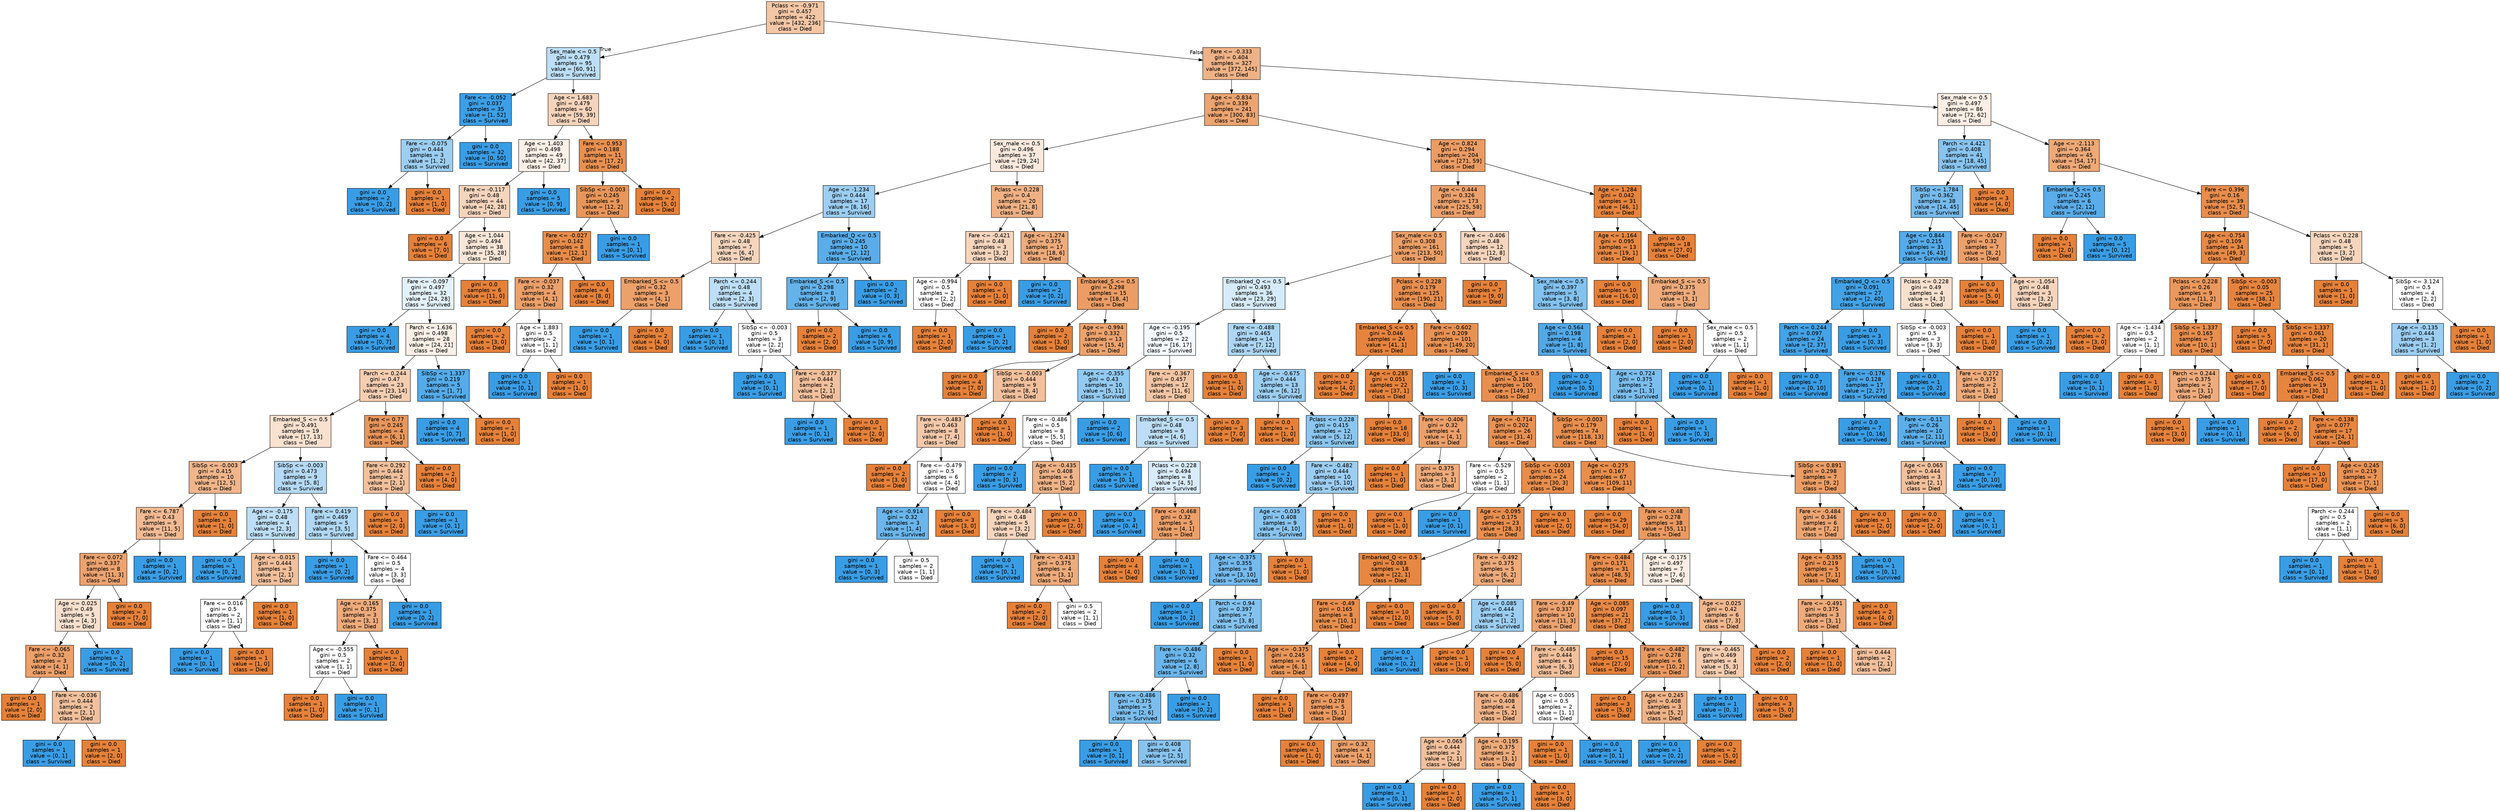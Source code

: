 digraph Tree {
node [shape=box, style="filled", color="black", fontname="helvetica"] ;
edge [fontname="helvetica"] ;
0 [label="Pclass <= -0.971\ngini = 0.457\nsamples = 422\nvalue = [432, 236]\nclass = Died", fillcolor="#f3c6a5"] ;
1 [label="Sex_male <= 0.5\ngini = 0.479\nsamples = 95\nvalue = [60, 91]\nclass = Survived", fillcolor="#bcdef6"] ;
0 -> 1 [labeldistance=2.5, labelangle=45, headlabel="True"] ;
2 [label="Fare <= -0.052\ngini = 0.037\nsamples = 35\nvalue = [1, 52]\nclass = Survived", fillcolor="#3d9fe6"] ;
1 -> 2 ;
3 [label="Fare <= -0.075\ngini = 0.444\nsamples = 3\nvalue = [1, 2]\nclass = Survived", fillcolor="#9ccef2"] ;
2 -> 3 ;
4 [label="gini = 0.0\nsamples = 2\nvalue = [0, 2]\nclass = Survived", fillcolor="#399de5"] ;
3 -> 4 ;
5 [label="gini = 0.0\nsamples = 1\nvalue = [1, 0]\nclass = Died", fillcolor="#e58139"] ;
3 -> 5 ;
6 [label="gini = 0.0\nsamples = 32\nvalue = [0, 50]\nclass = Survived", fillcolor="#399de5"] ;
2 -> 6 ;
7 [label="Age <= 1.683\ngini = 0.479\nsamples = 60\nvalue = [59, 39]\nclass = Died", fillcolor="#f6d4bc"] ;
1 -> 7 ;
8 [label="Age <= 1.403\ngini = 0.498\nsamples = 49\nvalue = [42, 37]\nclass = Died", fillcolor="#fcf0e7"] ;
7 -> 8 ;
9 [label="Fare <= -0.117\ngini = 0.48\nsamples = 44\nvalue = [42, 28]\nclass = Died", fillcolor="#f6d5bd"] ;
8 -> 9 ;
10 [label="gini = 0.0\nsamples = 6\nvalue = [7, 0]\nclass = Died", fillcolor="#e58139"] ;
9 -> 10 ;
11 [label="Age <= 1.044\ngini = 0.494\nsamples = 38\nvalue = [35, 28]\nclass = Died", fillcolor="#fae6d7"] ;
9 -> 11 ;
12 [label="Fare <= -0.097\ngini = 0.497\nsamples = 32\nvalue = [24, 28]\nclass = Survived", fillcolor="#e3f1fb"] ;
11 -> 12 ;
13 [label="gini = 0.0\nsamples = 4\nvalue = [0, 7]\nclass = Survived", fillcolor="#399de5"] ;
12 -> 13 ;
14 [label="Parch <= 1.636\ngini = 0.498\nsamples = 28\nvalue = [24, 21]\nclass = Died", fillcolor="#fcefe6"] ;
12 -> 14 ;
15 [label="Parch <= 0.244\ngini = 0.47\nsamples = 23\nvalue = [23, 14]\nclass = Died", fillcolor="#f5ceb2"] ;
14 -> 15 ;
16 [label="Embarked_S <= 0.5\ngini = 0.491\nsamples = 19\nvalue = [17, 13]\nclass = Died", fillcolor="#f9e1d0"] ;
15 -> 16 ;
17 [label="SibSp <= -0.003\ngini = 0.415\nsamples = 10\nvalue = [12, 5]\nclass = Died", fillcolor="#f0b58b"] ;
16 -> 17 ;
18 [label="Fare <= 6.787\ngini = 0.43\nsamples = 9\nvalue = [11, 5]\nclass = Died", fillcolor="#f1ba93"] ;
17 -> 18 ;
19 [label="Fare <= 0.072\ngini = 0.337\nsamples = 8\nvalue = [11, 3]\nclass = Died", fillcolor="#eca36f"] ;
18 -> 19 ;
20 [label="Age <= 0.025\ngini = 0.49\nsamples = 5\nvalue = [4, 3]\nclass = Died", fillcolor="#f8e0ce"] ;
19 -> 20 ;
21 [label="Fare <= -0.065\ngini = 0.32\nsamples = 3\nvalue = [4, 1]\nclass = Died", fillcolor="#eca06a"] ;
20 -> 21 ;
22 [label="gini = 0.0\nsamples = 1\nvalue = [2, 0]\nclass = Died", fillcolor="#e58139"] ;
21 -> 22 ;
23 [label="Fare <= -0.036\ngini = 0.444\nsamples = 2\nvalue = [2, 1]\nclass = Died", fillcolor="#f2c09c"] ;
21 -> 23 ;
24 [label="gini = 0.0\nsamples = 1\nvalue = [0, 1]\nclass = Survived", fillcolor="#399de5"] ;
23 -> 24 ;
25 [label="gini = 0.0\nsamples = 1\nvalue = [2, 0]\nclass = Died", fillcolor="#e58139"] ;
23 -> 25 ;
26 [label="gini = 0.0\nsamples = 2\nvalue = [0, 2]\nclass = Survived", fillcolor="#399de5"] ;
20 -> 26 ;
27 [label="gini = 0.0\nsamples = 3\nvalue = [7, 0]\nclass = Died", fillcolor="#e58139"] ;
19 -> 27 ;
28 [label="gini = 0.0\nsamples = 1\nvalue = [0, 2]\nclass = Survived", fillcolor="#399de5"] ;
18 -> 28 ;
29 [label="gini = 0.0\nsamples = 1\nvalue = [1, 0]\nclass = Died", fillcolor="#e58139"] ;
17 -> 29 ;
30 [label="SibSp <= -0.003\ngini = 0.473\nsamples = 9\nvalue = [5, 8]\nclass = Survived", fillcolor="#b5daf5"] ;
16 -> 30 ;
31 [label="Age <= -0.175\ngini = 0.48\nsamples = 4\nvalue = [2, 3]\nclass = Survived", fillcolor="#bddef6"] ;
30 -> 31 ;
32 [label="gini = 0.0\nsamples = 1\nvalue = [0, 2]\nclass = Survived", fillcolor="#399de5"] ;
31 -> 32 ;
33 [label="Age <= -0.015\ngini = 0.444\nsamples = 3\nvalue = [2, 1]\nclass = Died", fillcolor="#f2c09c"] ;
31 -> 33 ;
34 [label="Fare <= 0.016\ngini = 0.5\nsamples = 2\nvalue = [1, 1]\nclass = Died", fillcolor="#ffffff"] ;
33 -> 34 ;
35 [label="gini = 0.0\nsamples = 1\nvalue = [0, 1]\nclass = Survived", fillcolor="#399de5"] ;
34 -> 35 ;
36 [label="gini = 0.0\nsamples = 1\nvalue = [1, 0]\nclass = Died", fillcolor="#e58139"] ;
34 -> 36 ;
37 [label="gini = 0.0\nsamples = 1\nvalue = [1, 0]\nclass = Died", fillcolor="#e58139"] ;
33 -> 37 ;
38 [label="Fare <= 0.419\ngini = 0.469\nsamples = 5\nvalue = [3, 5]\nclass = Survived", fillcolor="#b0d8f5"] ;
30 -> 38 ;
39 [label="gini = 0.0\nsamples = 1\nvalue = [0, 2]\nclass = Survived", fillcolor="#399de5"] ;
38 -> 39 ;
40 [label="Fare <= 0.464\ngini = 0.5\nsamples = 4\nvalue = [3, 3]\nclass = Died", fillcolor="#ffffff"] ;
38 -> 40 ;
41 [label="Age <= 0.165\ngini = 0.375\nsamples = 3\nvalue = [3, 1]\nclass = Died", fillcolor="#eeab7b"] ;
40 -> 41 ;
42 [label="Age <= -0.555\ngini = 0.5\nsamples = 2\nvalue = [1, 1]\nclass = Died", fillcolor="#ffffff"] ;
41 -> 42 ;
43 [label="gini = 0.0\nsamples = 1\nvalue = [1, 0]\nclass = Died", fillcolor="#e58139"] ;
42 -> 43 ;
44 [label="gini = 0.0\nsamples = 1\nvalue = [0, 1]\nclass = Survived", fillcolor="#399de5"] ;
42 -> 44 ;
45 [label="gini = 0.0\nsamples = 1\nvalue = [2, 0]\nclass = Died", fillcolor="#e58139"] ;
41 -> 45 ;
46 [label="gini = 0.0\nsamples = 1\nvalue = [0, 2]\nclass = Survived", fillcolor="#399de5"] ;
40 -> 46 ;
47 [label="Fare <= 0.77\ngini = 0.245\nsamples = 4\nvalue = [6, 1]\nclass = Died", fillcolor="#e9965a"] ;
15 -> 47 ;
48 [label="Fare <= 0.292\ngini = 0.444\nsamples = 2\nvalue = [2, 1]\nclass = Died", fillcolor="#f2c09c"] ;
47 -> 48 ;
49 [label="gini = 0.0\nsamples = 1\nvalue = [2, 0]\nclass = Died", fillcolor="#e58139"] ;
48 -> 49 ;
50 [label="gini = 0.0\nsamples = 1\nvalue = [0, 1]\nclass = Survived", fillcolor="#399de5"] ;
48 -> 50 ;
51 [label="gini = 0.0\nsamples = 2\nvalue = [4, 0]\nclass = Died", fillcolor="#e58139"] ;
47 -> 51 ;
52 [label="SibSp <= 1.337\ngini = 0.219\nsamples = 5\nvalue = [1, 7]\nclass = Survived", fillcolor="#55abe9"] ;
14 -> 52 ;
53 [label="gini = 0.0\nsamples = 4\nvalue = [0, 7]\nclass = Survived", fillcolor="#399de5"] ;
52 -> 53 ;
54 [label="gini = 0.0\nsamples = 1\nvalue = [1, 0]\nclass = Died", fillcolor="#e58139"] ;
52 -> 54 ;
55 [label="gini = 0.0\nsamples = 6\nvalue = [11, 0]\nclass = Died", fillcolor="#e58139"] ;
11 -> 55 ;
56 [label="gini = 0.0\nsamples = 5\nvalue = [0, 9]\nclass = Survived", fillcolor="#399de5"] ;
8 -> 56 ;
57 [label="Fare <= 0.953\ngini = 0.188\nsamples = 11\nvalue = [17, 2]\nclass = Died", fillcolor="#e89050"] ;
7 -> 57 ;
58 [label="SibSp <= -0.003\ngini = 0.245\nsamples = 9\nvalue = [12, 2]\nclass = Died", fillcolor="#e9965a"] ;
57 -> 58 ;
59 [label="Fare <= -0.027\ngini = 0.142\nsamples = 8\nvalue = [12, 1]\nclass = Died", fillcolor="#e78c49"] ;
58 -> 59 ;
60 [label="Fare <= -0.037\ngini = 0.32\nsamples = 4\nvalue = [4, 1]\nclass = Died", fillcolor="#eca06a"] ;
59 -> 60 ;
61 [label="gini = 0.0\nsamples = 2\nvalue = [3, 0]\nclass = Died", fillcolor="#e58139"] ;
60 -> 61 ;
62 [label="Age <= 1.883\ngini = 0.5\nsamples = 2\nvalue = [1, 1]\nclass = Died", fillcolor="#ffffff"] ;
60 -> 62 ;
63 [label="gini = 0.0\nsamples = 1\nvalue = [0, 1]\nclass = Survived", fillcolor="#399de5"] ;
62 -> 63 ;
64 [label="gini = 0.0\nsamples = 1\nvalue = [1, 0]\nclass = Died", fillcolor="#e58139"] ;
62 -> 64 ;
65 [label="gini = 0.0\nsamples = 4\nvalue = [8, 0]\nclass = Died", fillcolor="#e58139"] ;
59 -> 65 ;
66 [label="gini = 0.0\nsamples = 1\nvalue = [0, 1]\nclass = Survived", fillcolor="#399de5"] ;
58 -> 66 ;
67 [label="gini = 0.0\nsamples = 2\nvalue = [5, 0]\nclass = Died", fillcolor="#e58139"] ;
57 -> 67 ;
68 [label="Fare <= -0.333\ngini = 0.404\nsamples = 327\nvalue = [372, 145]\nclass = Died", fillcolor="#efb286"] ;
0 -> 68 [labeldistance=2.5, labelangle=-45, headlabel="False"] ;
69 [label="Age <= -0.834\ngini = 0.339\nsamples = 241\nvalue = [300, 83]\nclass = Died", fillcolor="#eca470"] ;
68 -> 69 ;
70 [label="Sex_male <= 0.5\ngini = 0.496\nsamples = 37\nvalue = [29, 24]\nclass = Died", fillcolor="#fbe9dd"] ;
69 -> 70 ;
71 [label="Age <= -1.234\ngini = 0.444\nsamples = 17\nvalue = [8, 16]\nclass = Survived", fillcolor="#9ccef2"] ;
70 -> 71 ;
72 [label="Fare <= -0.425\ngini = 0.48\nsamples = 7\nvalue = [6, 4]\nclass = Died", fillcolor="#f6d5bd"] ;
71 -> 72 ;
73 [label="Embarked_S <= 0.5\ngini = 0.32\nsamples = 3\nvalue = [4, 1]\nclass = Died", fillcolor="#eca06a"] ;
72 -> 73 ;
74 [label="gini = 0.0\nsamples = 1\nvalue = [0, 1]\nclass = Survived", fillcolor="#399de5"] ;
73 -> 74 ;
75 [label="gini = 0.0\nsamples = 2\nvalue = [4, 0]\nclass = Died", fillcolor="#e58139"] ;
73 -> 75 ;
76 [label="Parch <= 0.244\ngini = 0.48\nsamples = 4\nvalue = [2, 3]\nclass = Survived", fillcolor="#bddef6"] ;
72 -> 76 ;
77 [label="gini = 0.0\nsamples = 1\nvalue = [0, 1]\nclass = Survived", fillcolor="#399de5"] ;
76 -> 77 ;
78 [label="SibSp <= -0.003\ngini = 0.5\nsamples = 3\nvalue = [2, 2]\nclass = Died", fillcolor="#ffffff"] ;
76 -> 78 ;
79 [label="gini = 0.0\nsamples = 1\nvalue = [0, 1]\nclass = Survived", fillcolor="#399de5"] ;
78 -> 79 ;
80 [label="Fare <= -0.377\ngini = 0.444\nsamples = 2\nvalue = [2, 1]\nclass = Died", fillcolor="#f2c09c"] ;
78 -> 80 ;
81 [label="gini = 0.0\nsamples = 1\nvalue = [0, 1]\nclass = Survived", fillcolor="#399de5"] ;
80 -> 81 ;
82 [label="gini = 0.0\nsamples = 1\nvalue = [2, 0]\nclass = Died", fillcolor="#e58139"] ;
80 -> 82 ;
83 [label="Embarked_Q <= 0.5\ngini = 0.245\nsamples = 10\nvalue = [2, 12]\nclass = Survived", fillcolor="#5aade9"] ;
71 -> 83 ;
84 [label="Embarked_S <= 0.5\ngini = 0.298\nsamples = 8\nvalue = [2, 9]\nclass = Survived", fillcolor="#65b3eb"] ;
83 -> 84 ;
85 [label="gini = 0.0\nsamples = 2\nvalue = [2, 0]\nclass = Died", fillcolor="#e58139"] ;
84 -> 85 ;
86 [label="gini = 0.0\nsamples = 6\nvalue = [0, 9]\nclass = Survived", fillcolor="#399de5"] ;
84 -> 86 ;
87 [label="gini = 0.0\nsamples = 2\nvalue = [0, 3]\nclass = Survived", fillcolor="#399de5"] ;
83 -> 87 ;
88 [label="Pclass <= 0.228\ngini = 0.4\nsamples = 20\nvalue = [21, 8]\nclass = Died", fillcolor="#efb184"] ;
70 -> 88 ;
89 [label="Fare <= -0.421\ngini = 0.48\nsamples = 3\nvalue = [3, 2]\nclass = Died", fillcolor="#f6d5bd"] ;
88 -> 89 ;
90 [label="Age <= -0.994\ngini = 0.5\nsamples = 2\nvalue = [2, 2]\nclass = Died", fillcolor="#ffffff"] ;
89 -> 90 ;
91 [label="gini = 0.0\nsamples = 1\nvalue = [2, 0]\nclass = Died", fillcolor="#e58139"] ;
90 -> 91 ;
92 [label="gini = 0.0\nsamples = 1\nvalue = [0, 2]\nclass = Survived", fillcolor="#399de5"] ;
90 -> 92 ;
93 [label="gini = 0.0\nsamples = 1\nvalue = [1, 0]\nclass = Died", fillcolor="#e58139"] ;
89 -> 93 ;
94 [label="Age <= -1.274\ngini = 0.375\nsamples = 17\nvalue = [18, 6]\nclass = Died", fillcolor="#eeab7b"] ;
88 -> 94 ;
95 [label="gini = 0.0\nsamples = 2\nvalue = [0, 2]\nclass = Survived", fillcolor="#399de5"] ;
94 -> 95 ;
96 [label="Embarked_S <= 0.5\ngini = 0.298\nsamples = 15\nvalue = [18, 4]\nclass = Died", fillcolor="#eb9d65"] ;
94 -> 96 ;
97 [label="gini = 0.0\nsamples = 2\nvalue = [3, 0]\nclass = Died", fillcolor="#e58139"] ;
96 -> 97 ;
98 [label="Age <= -0.994\ngini = 0.332\nsamples = 13\nvalue = [15, 4]\nclass = Died", fillcolor="#eca36e"] ;
96 -> 98 ;
99 [label="gini = 0.0\nsamples = 4\nvalue = [7, 0]\nclass = Died", fillcolor="#e58139"] ;
98 -> 99 ;
100 [label="SibSp <= -0.003\ngini = 0.444\nsamples = 9\nvalue = [8, 4]\nclass = Died", fillcolor="#f2c09c"] ;
98 -> 100 ;
101 [label="Fare <= -0.483\ngini = 0.463\nsamples = 8\nvalue = [7, 4]\nclass = Died", fillcolor="#f4c9aa"] ;
100 -> 101 ;
102 [label="gini = 0.0\nsamples = 2\nvalue = [3, 0]\nclass = Died", fillcolor="#e58139"] ;
101 -> 102 ;
103 [label="Fare <= -0.479\ngini = 0.5\nsamples = 6\nvalue = [4, 4]\nclass = Died", fillcolor="#ffffff"] ;
101 -> 103 ;
104 [label="Age <= -0.914\ngini = 0.32\nsamples = 3\nvalue = [1, 4]\nclass = Survived", fillcolor="#6ab6ec"] ;
103 -> 104 ;
105 [label="gini = 0.0\nsamples = 1\nvalue = [0, 3]\nclass = Survived", fillcolor="#399de5"] ;
104 -> 105 ;
106 [label="gini = 0.5\nsamples = 2\nvalue = [1, 1]\nclass = Died", fillcolor="#ffffff"] ;
104 -> 106 ;
107 [label="gini = 0.0\nsamples = 3\nvalue = [3, 0]\nclass = Died", fillcolor="#e58139"] ;
103 -> 107 ;
108 [label="gini = 0.0\nsamples = 1\nvalue = [1, 0]\nclass = Died", fillcolor="#e58139"] ;
100 -> 108 ;
109 [label="Age <= 0.824\ngini = 0.294\nsamples = 204\nvalue = [271, 59]\nclass = Died", fillcolor="#eb9c64"] ;
69 -> 109 ;
110 [label="Age <= 0.444\ngini = 0.326\nsamples = 173\nvalue = [225, 58]\nclass = Died", fillcolor="#eca16c"] ;
109 -> 110 ;
111 [label="Sex_male <= 0.5\ngini = 0.308\nsamples = 161\nvalue = [213, 50]\nclass = Died", fillcolor="#eb9f67"] ;
110 -> 111 ;
112 [label="Embarked_Q <= 0.5\ngini = 0.493\nsamples = 36\nvalue = [23, 29]\nclass = Survived", fillcolor="#d6ebfa"] ;
111 -> 112 ;
113 [label="Age <= -0.195\ngini = 0.5\nsamples = 22\nvalue = [16, 17]\nclass = Survived", fillcolor="#f3f9fd"] ;
112 -> 113 ;
114 [label="Age <= -0.355\ngini = 0.43\nsamples = 10\nvalue = [5, 11]\nclass = Survived", fillcolor="#93caf1"] ;
113 -> 114 ;
115 [label="Fare <= -0.486\ngini = 0.5\nsamples = 8\nvalue = [5, 5]\nclass = Died", fillcolor="#ffffff"] ;
114 -> 115 ;
116 [label="gini = 0.0\nsamples = 2\nvalue = [0, 3]\nclass = Survived", fillcolor="#399de5"] ;
115 -> 116 ;
117 [label="Age <= -0.435\ngini = 0.408\nsamples = 6\nvalue = [5, 2]\nclass = Died", fillcolor="#efb388"] ;
115 -> 117 ;
118 [label="Fare <= -0.484\ngini = 0.48\nsamples = 5\nvalue = [3, 2]\nclass = Died", fillcolor="#f6d5bd"] ;
117 -> 118 ;
119 [label="gini = 0.0\nsamples = 1\nvalue = [0, 1]\nclass = Survived", fillcolor="#399de5"] ;
118 -> 119 ;
120 [label="Fare <= -0.413\ngini = 0.375\nsamples = 4\nvalue = [3, 1]\nclass = Died", fillcolor="#eeab7b"] ;
118 -> 120 ;
121 [label="gini = 0.0\nsamples = 2\nvalue = [2, 0]\nclass = Died", fillcolor="#e58139"] ;
120 -> 121 ;
122 [label="gini = 0.5\nsamples = 2\nvalue = [1, 1]\nclass = Died", fillcolor="#ffffff"] ;
120 -> 122 ;
123 [label="gini = 0.0\nsamples = 1\nvalue = [2, 0]\nclass = Died", fillcolor="#e58139"] ;
117 -> 123 ;
124 [label="gini = 0.0\nsamples = 2\nvalue = [0, 6]\nclass = Survived", fillcolor="#399de5"] ;
114 -> 124 ;
125 [label="Fare <= -0.367\ngini = 0.457\nsamples = 12\nvalue = [11, 6]\nclass = Died", fillcolor="#f3c6a5"] ;
113 -> 125 ;
126 [label="Embarked_S <= 0.5\ngini = 0.48\nsamples = 9\nvalue = [4, 6]\nclass = Survived", fillcolor="#bddef6"] ;
125 -> 126 ;
127 [label="gini = 0.0\nsamples = 1\nvalue = [0, 1]\nclass = Survived", fillcolor="#399de5"] ;
126 -> 127 ;
128 [label="Pclass <= 0.228\ngini = 0.494\nsamples = 8\nvalue = [4, 5]\nclass = Survived", fillcolor="#d7ebfa"] ;
126 -> 128 ;
129 [label="gini = 0.0\nsamples = 3\nvalue = [0, 4]\nclass = Survived", fillcolor="#399de5"] ;
128 -> 129 ;
130 [label="Fare <= -0.468\ngini = 0.32\nsamples = 5\nvalue = [4, 1]\nclass = Died", fillcolor="#eca06a"] ;
128 -> 130 ;
131 [label="gini = 0.0\nsamples = 4\nvalue = [4, 0]\nclass = Died", fillcolor="#e58139"] ;
130 -> 131 ;
132 [label="gini = 0.0\nsamples = 1\nvalue = [0, 1]\nclass = Survived", fillcolor="#399de5"] ;
130 -> 132 ;
133 [label="gini = 0.0\nsamples = 3\nvalue = [7, 0]\nclass = Died", fillcolor="#e58139"] ;
125 -> 133 ;
134 [label="Fare <= -0.488\ngini = 0.465\nsamples = 14\nvalue = [7, 12]\nclass = Survived", fillcolor="#acd6f4"] ;
112 -> 134 ;
135 [label="gini = 0.0\nsamples = 1\nvalue = [1, 0]\nclass = Died", fillcolor="#e58139"] ;
134 -> 135 ;
136 [label="Age <= -0.675\ngini = 0.444\nsamples = 13\nvalue = [6, 12]\nclass = Survived", fillcolor="#9ccef2"] ;
134 -> 136 ;
137 [label="gini = 0.0\nsamples = 1\nvalue = [1, 0]\nclass = Died", fillcolor="#e58139"] ;
136 -> 137 ;
138 [label="Pclass <= 0.228\ngini = 0.415\nsamples = 12\nvalue = [5, 12]\nclass = Survived", fillcolor="#8bc6f0"] ;
136 -> 138 ;
139 [label="gini = 0.0\nsamples = 2\nvalue = [0, 2]\nclass = Survived", fillcolor="#399de5"] ;
138 -> 139 ;
140 [label="Fare <= -0.482\ngini = 0.444\nsamples = 10\nvalue = [5, 10]\nclass = Survived", fillcolor="#9ccef2"] ;
138 -> 140 ;
141 [label="Age <= -0.035\ngini = 0.408\nsamples = 9\nvalue = [4, 10]\nclass = Survived", fillcolor="#88c4ef"] ;
140 -> 141 ;
142 [label="Age <= -0.375\ngini = 0.355\nsamples = 8\nvalue = [3, 10]\nclass = Survived", fillcolor="#74baed"] ;
141 -> 142 ;
143 [label="gini = 0.0\nsamples = 1\nvalue = [0, 2]\nclass = Survived", fillcolor="#399de5"] ;
142 -> 143 ;
144 [label="Parch <= 0.94\ngini = 0.397\nsamples = 7\nvalue = [3, 8]\nclass = Survived", fillcolor="#83c2ef"] ;
142 -> 144 ;
145 [label="Fare <= -0.486\ngini = 0.32\nsamples = 6\nvalue = [2, 8]\nclass = Survived", fillcolor="#6ab6ec"] ;
144 -> 145 ;
146 [label="Fare <= -0.486\ngini = 0.375\nsamples = 5\nvalue = [2, 6]\nclass = Survived", fillcolor="#7bbeee"] ;
145 -> 146 ;
147 [label="gini = 0.0\nsamples = 1\nvalue = [0, 1]\nclass = Survived", fillcolor="#399de5"] ;
146 -> 147 ;
148 [label="gini = 0.408\nsamples = 4\nvalue = [2, 5]\nclass = Survived", fillcolor="#88c4ef"] ;
146 -> 148 ;
149 [label="gini = 0.0\nsamples = 1\nvalue = [0, 2]\nclass = Survived", fillcolor="#399de5"] ;
145 -> 149 ;
150 [label="gini = 0.0\nsamples = 1\nvalue = [1, 0]\nclass = Died", fillcolor="#e58139"] ;
144 -> 150 ;
151 [label="gini = 0.0\nsamples = 1\nvalue = [1, 0]\nclass = Died", fillcolor="#e58139"] ;
141 -> 151 ;
152 [label="gini = 0.0\nsamples = 1\nvalue = [1, 0]\nclass = Died", fillcolor="#e58139"] ;
140 -> 152 ;
153 [label="Pclass <= 0.228\ngini = 0.179\nsamples = 125\nvalue = [190, 21]\nclass = Died", fillcolor="#e88f4f"] ;
111 -> 153 ;
154 [label="Embarked_S <= 0.5\ngini = 0.046\nsamples = 24\nvalue = [41, 1]\nclass = Died", fillcolor="#e6843e"] ;
153 -> 154 ;
155 [label="gini = 0.0\nsamples = 2\nvalue = [4, 0]\nclass = Died", fillcolor="#e58139"] ;
154 -> 155 ;
156 [label="Age <= 0.285\ngini = 0.051\nsamples = 22\nvalue = [37, 1]\nclass = Died", fillcolor="#e6843e"] ;
154 -> 156 ;
157 [label="gini = 0.0\nsamples = 18\nvalue = [33, 0]\nclass = Died", fillcolor="#e58139"] ;
156 -> 157 ;
158 [label="Fare <= -0.406\ngini = 0.32\nsamples = 4\nvalue = [4, 1]\nclass = Died", fillcolor="#eca06a"] ;
156 -> 158 ;
159 [label="gini = 0.0\nsamples = 1\nvalue = [1, 0]\nclass = Died", fillcolor="#e58139"] ;
158 -> 159 ;
160 [label="gini = 0.375\nsamples = 3\nvalue = [3, 1]\nclass = Died", fillcolor="#eeab7b"] ;
158 -> 160 ;
161 [label="Fare <= -0.602\ngini = 0.209\nsamples = 101\nvalue = [149, 20]\nclass = Died", fillcolor="#e89254"] ;
153 -> 161 ;
162 [label="gini = 0.0\nsamples = 1\nvalue = [0, 3]\nclass = Survived", fillcolor="#399de5"] ;
161 -> 162 ;
163 [label="Embarked_S <= 0.5\ngini = 0.184\nsamples = 100\nvalue = [149, 17]\nclass = Died", fillcolor="#e88f50"] ;
161 -> 163 ;
164 [label="Age <= -0.714\ngini = 0.202\nsamples = 26\nvalue = [31, 4]\nclass = Died", fillcolor="#e89153"] ;
163 -> 164 ;
165 [label="Fare <= -0.529\ngini = 0.5\nsamples = 2\nvalue = [1, 1]\nclass = Died", fillcolor="#ffffff"] ;
164 -> 165 ;
166 [label="gini = 0.0\nsamples = 1\nvalue = [1, 0]\nclass = Died", fillcolor="#e58139"] ;
165 -> 166 ;
167 [label="gini = 0.0\nsamples = 1\nvalue = [0, 1]\nclass = Survived", fillcolor="#399de5"] ;
165 -> 167 ;
168 [label="SibSp <= -0.003\ngini = 0.165\nsamples = 24\nvalue = [30, 3]\nclass = Died", fillcolor="#e88e4d"] ;
164 -> 168 ;
169 [label="Age <= -0.095\ngini = 0.175\nsamples = 23\nvalue = [28, 3]\nclass = Died", fillcolor="#e88e4e"] ;
168 -> 169 ;
170 [label="Embarked_Q <= 0.5\ngini = 0.083\nsamples = 18\nvalue = [22, 1]\nclass = Died", fillcolor="#e68742"] ;
169 -> 170 ;
171 [label="Fare <= -0.49\ngini = 0.165\nsamples = 8\nvalue = [10, 1]\nclass = Died", fillcolor="#e88e4d"] ;
170 -> 171 ;
172 [label="Age <= -0.375\ngini = 0.245\nsamples = 6\nvalue = [6, 1]\nclass = Died", fillcolor="#e9965a"] ;
171 -> 172 ;
173 [label="gini = 0.0\nsamples = 1\nvalue = [1, 0]\nclass = Died", fillcolor="#e58139"] ;
172 -> 173 ;
174 [label="Fare <= -0.497\ngini = 0.278\nsamples = 5\nvalue = [5, 1]\nclass = Died", fillcolor="#ea9a61"] ;
172 -> 174 ;
175 [label="gini = 0.0\nsamples = 1\nvalue = [1, 0]\nclass = Died", fillcolor="#e58139"] ;
174 -> 175 ;
176 [label="gini = 0.32\nsamples = 4\nvalue = [4, 1]\nclass = Died", fillcolor="#eca06a"] ;
174 -> 176 ;
177 [label="gini = 0.0\nsamples = 2\nvalue = [4, 0]\nclass = Died", fillcolor="#e58139"] ;
171 -> 177 ;
178 [label="gini = 0.0\nsamples = 10\nvalue = [12, 0]\nclass = Died", fillcolor="#e58139"] ;
170 -> 178 ;
179 [label="Fare <= -0.492\ngini = 0.375\nsamples = 5\nvalue = [6, 2]\nclass = Died", fillcolor="#eeab7b"] ;
169 -> 179 ;
180 [label="gini = 0.0\nsamples = 3\nvalue = [5, 0]\nclass = Died", fillcolor="#e58139"] ;
179 -> 180 ;
181 [label="Age <= 0.085\ngini = 0.444\nsamples = 2\nvalue = [1, 2]\nclass = Survived", fillcolor="#9ccef2"] ;
179 -> 181 ;
182 [label="gini = 0.0\nsamples = 1\nvalue = [0, 2]\nclass = Survived", fillcolor="#399de5"] ;
181 -> 182 ;
183 [label="gini = 0.0\nsamples = 1\nvalue = [1, 0]\nclass = Died", fillcolor="#e58139"] ;
181 -> 183 ;
184 [label="gini = 0.0\nsamples = 1\nvalue = [2, 0]\nclass = Died", fillcolor="#e58139"] ;
168 -> 184 ;
185 [label="SibSp <= -0.003\ngini = 0.179\nsamples = 74\nvalue = [118, 13]\nclass = Died", fillcolor="#e88f4f"] ;
163 -> 185 ;
186 [label="Age <= -0.275\ngini = 0.167\nsamples = 67\nvalue = [109, 11]\nclass = Died", fillcolor="#e88e4d"] ;
185 -> 186 ;
187 [label="gini = 0.0\nsamples = 29\nvalue = [54, 0]\nclass = Died", fillcolor="#e58139"] ;
186 -> 187 ;
188 [label="Fare <= -0.48\ngini = 0.278\nsamples = 38\nvalue = [55, 11]\nclass = Died", fillcolor="#ea9a61"] ;
186 -> 188 ;
189 [label="Fare <= -0.484\ngini = 0.171\nsamples = 31\nvalue = [48, 5]\nclass = Died", fillcolor="#e88e4e"] ;
188 -> 189 ;
190 [label="Fare <= -0.49\ngini = 0.337\nsamples = 10\nvalue = [11, 3]\nclass = Died", fillcolor="#eca36f"] ;
189 -> 190 ;
191 [label="gini = 0.0\nsamples = 4\nvalue = [5, 0]\nclass = Died", fillcolor="#e58139"] ;
190 -> 191 ;
192 [label="Fare <= -0.485\ngini = 0.444\nsamples = 6\nvalue = [6, 3]\nclass = Died", fillcolor="#f2c09c"] ;
190 -> 192 ;
193 [label="Fare <= -0.486\ngini = 0.408\nsamples = 4\nvalue = [5, 2]\nclass = Died", fillcolor="#efb388"] ;
192 -> 193 ;
194 [label="Age <= 0.065\ngini = 0.444\nsamples = 2\nvalue = [2, 1]\nclass = Died", fillcolor="#f2c09c"] ;
193 -> 194 ;
195 [label="gini = 0.0\nsamples = 1\nvalue = [0, 1]\nclass = Survived", fillcolor="#399de5"] ;
194 -> 195 ;
196 [label="gini = 0.0\nsamples = 1\nvalue = [2, 0]\nclass = Died", fillcolor="#e58139"] ;
194 -> 196 ;
197 [label="Age <= -0.195\ngini = 0.375\nsamples = 2\nvalue = [3, 1]\nclass = Died", fillcolor="#eeab7b"] ;
193 -> 197 ;
198 [label="gini = 0.0\nsamples = 1\nvalue = [0, 1]\nclass = Survived", fillcolor="#399de5"] ;
197 -> 198 ;
199 [label="gini = 0.0\nsamples = 1\nvalue = [3, 0]\nclass = Died", fillcolor="#e58139"] ;
197 -> 199 ;
200 [label="Age <= 0.005\ngini = 0.5\nsamples = 2\nvalue = [1, 1]\nclass = Died", fillcolor="#ffffff"] ;
192 -> 200 ;
201 [label="gini = 0.0\nsamples = 1\nvalue = [1, 0]\nclass = Died", fillcolor="#e58139"] ;
200 -> 201 ;
202 [label="gini = 0.0\nsamples = 1\nvalue = [0, 1]\nclass = Survived", fillcolor="#399de5"] ;
200 -> 202 ;
203 [label="Age <= 0.085\ngini = 0.097\nsamples = 21\nvalue = [37, 2]\nclass = Died", fillcolor="#e68844"] ;
189 -> 203 ;
204 [label="gini = 0.0\nsamples = 15\nvalue = [27, 0]\nclass = Died", fillcolor="#e58139"] ;
203 -> 204 ;
205 [label="Fare <= -0.482\ngini = 0.278\nsamples = 6\nvalue = [10, 2]\nclass = Died", fillcolor="#ea9a61"] ;
203 -> 205 ;
206 [label="gini = 0.0\nsamples = 3\nvalue = [5, 0]\nclass = Died", fillcolor="#e58139"] ;
205 -> 206 ;
207 [label="Age <= 0.245\ngini = 0.408\nsamples = 3\nvalue = [5, 2]\nclass = Died", fillcolor="#efb388"] ;
205 -> 207 ;
208 [label="gini = 0.0\nsamples = 1\nvalue = [0, 2]\nclass = Survived", fillcolor="#399de5"] ;
207 -> 208 ;
209 [label="gini = 0.0\nsamples = 2\nvalue = [5, 0]\nclass = Died", fillcolor="#e58139"] ;
207 -> 209 ;
210 [label="Age <= -0.175\ngini = 0.497\nsamples = 7\nvalue = [7, 6]\nclass = Died", fillcolor="#fbede3"] ;
188 -> 210 ;
211 [label="gini = 0.0\nsamples = 1\nvalue = [0, 3]\nclass = Survived", fillcolor="#399de5"] ;
210 -> 211 ;
212 [label="Age <= 0.025\ngini = 0.42\nsamples = 6\nvalue = [7, 3]\nclass = Died", fillcolor="#f0b78e"] ;
210 -> 212 ;
213 [label="Fare <= -0.465\ngini = 0.469\nsamples = 4\nvalue = [5, 3]\nclass = Died", fillcolor="#f5cdb0"] ;
212 -> 213 ;
214 [label="gini = 0.0\nsamples = 1\nvalue = [0, 3]\nclass = Survived", fillcolor="#399de5"] ;
213 -> 214 ;
215 [label="gini = 0.0\nsamples = 3\nvalue = [5, 0]\nclass = Died", fillcolor="#e58139"] ;
213 -> 215 ;
216 [label="gini = 0.0\nsamples = 2\nvalue = [2, 0]\nclass = Died", fillcolor="#e58139"] ;
212 -> 216 ;
217 [label="SibSp <= 0.891\ngini = 0.298\nsamples = 7\nvalue = [9, 2]\nclass = Died", fillcolor="#eb9d65"] ;
185 -> 217 ;
218 [label="Fare <= -0.484\ngini = 0.346\nsamples = 6\nvalue = [7, 2]\nclass = Died", fillcolor="#eca572"] ;
217 -> 218 ;
219 [label="Age <= -0.355\ngini = 0.219\nsamples = 5\nvalue = [7, 1]\nclass = Died", fillcolor="#e99355"] ;
218 -> 219 ;
220 [label="Fare <= -0.491\ngini = 0.375\nsamples = 3\nvalue = [3, 1]\nclass = Died", fillcolor="#eeab7b"] ;
219 -> 220 ;
221 [label="gini = 0.0\nsamples = 1\nvalue = [1, 0]\nclass = Died", fillcolor="#e58139"] ;
220 -> 221 ;
222 [label="gini = 0.444\nsamples = 2\nvalue = [2, 1]\nclass = Died", fillcolor="#f2c09c"] ;
220 -> 222 ;
223 [label="gini = 0.0\nsamples = 2\nvalue = [4, 0]\nclass = Died", fillcolor="#e58139"] ;
219 -> 223 ;
224 [label="gini = 0.0\nsamples = 1\nvalue = [0, 1]\nclass = Survived", fillcolor="#399de5"] ;
218 -> 224 ;
225 [label="gini = 0.0\nsamples = 1\nvalue = [2, 0]\nclass = Died", fillcolor="#e58139"] ;
217 -> 225 ;
226 [label="Fare <= -0.406\ngini = 0.48\nsamples = 12\nvalue = [12, 8]\nclass = Died", fillcolor="#f6d5bd"] ;
110 -> 226 ;
227 [label="gini = 0.0\nsamples = 7\nvalue = [9, 0]\nclass = Died", fillcolor="#e58139"] ;
226 -> 227 ;
228 [label="Sex_male <= 0.5\ngini = 0.397\nsamples = 5\nvalue = [3, 8]\nclass = Survived", fillcolor="#83c2ef"] ;
226 -> 228 ;
229 [label="Age <= 0.564\ngini = 0.198\nsamples = 4\nvalue = [1, 8]\nclass = Survived", fillcolor="#52a9e8"] ;
228 -> 229 ;
230 [label="gini = 0.0\nsamples = 2\nvalue = [0, 5]\nclass = Survived", fillcolor="#399de5"] ;
229 -> 230 ;
231 [label="Age <= 0.724\ngini = 0.375\nsamples = 2\nvalue = [1, 3]\nclass = Survived", fillcolor="#7bbeee"] ;
229 -> 231 ;
232 [label="gini = 0.0\nsamples = 1\nvalue = [1, 0]\nclass = Died", fillcolor="#e58139"] ;
231 -> 232 ;
233 [label="gini = 0.0\nsamples = 1\nvalue = [0, 3]\nclass = Survived", fillcolor="#399de5"] ;
231 -> 233 ;
234 [label="gini = 0.0\nsamples = 1\nvalue = [2, 0]\nclass = Died", fillcolor="#e58139"] ;
228 -> 234 ;
235 [label="Age <= 1.284\ngini = 0.042\nsamples = 31\nvalue = [46, 1]\nclass = Died", fillcolor="#e6843d"] ;
109 -> 235 ;
236 [label="Age <= 1.164\ngini = 0.095\nsamples = 13\nvalue = [19, 1]\nclass = Died", fillcolor="#e68843"] ;
235 -> 236 ;
237 [label="gini = 0.0\nsamples = 10\nvalue = [16, 0]\nclass = Died", fillcolor="#e58139"] ;
236 -> 237 ;
238 [label="Embarked_S <= 0.5\ngini = 0.375\nsamples = 3\nvalue = [3, 1]\nclass = Died", fillcolor="#eeab7b"] ;
236 -> 238 ;
239 [label="gini = 0.0\nsamples = 1\nvalue = [2, 0]\nclass = Died", fillcolor="#e58139"] ;
238 -> 239 ;
240 [label="Sex_male <= 0.5\ngini = 0.5\nsamples = 2\nvalue = [1, 1]\nclass = Died", fillcolor="#ffffff"] ;
238 -> 240 ;
241 [label="gini = 0.0\nsamples = 1\nvalue = [0, 1]\nclass = Survived", fillcolor="#399de5"] ;
240 -> 241 ;
242 [label="gini = 0.0\nsamples = 1\nvalue = [1, 0]\nclass = Died", fillcolor="#e58139"] ;
240 -> 242 ;
243 [label="gini = 0.0\nsamples = 18\nvalue = [27, 0]\nclass = Died", fillcolor="#e58139"] ;
235 -> 243 ;
244 [label="Sex_male <= 0.5\ngini = 0.497\nsamples = 86\nvalue = [72, 62]\nclass = Died", fillcolor="#fbeee4"] ;
68 -> 244 ;
245 [label="Parch <= 4.421\ngini = 0.408\nsamples = 41\nvalue = [18, 45]\nclass = Survived", fillcolor="#88c4ef"] ;
244 -> 245 ;
246 [label="SibSp <= 1.784\ngini = 0.362\nsamples = 38\nvalue = [14, 45]\nclass = Survived", fillcolor="#77bbed"] ;
245 -> 246 ;
247 [label="Age <= 0.844\ngini = 0.215\nsamples = 31\nvalue = [6, 43]\nclass = Survived", fillcolor="#55abe9"] ;
246 -> 247 ;
248 [label="Embarked_Q <= 0.5\ngini = 0.091\nsamples = 27\nvalue = [2, 40]\nclass = Survived", fillcolor="#43a2e6"] ;
247 -> 248 ;
249 [label="Parch <= 0.244\ngini = 0.097\nsamples = 24\nvalue = [2, 37]\nclass = Survived", fillcolor="#44a2e6"] ;
248 -> 249 ;
250 [label="gini = 0.0\nsamples = 7\nvalue = [0, 10]\nclass = Survived", fillcolor="#399de5"] ;
249 -> 250 ;
251 [label="Fare <= -0.176\ngini = 0.128\nsamples = 17\nvalue = [2, 27]\nclass = Survived", fillcolor="#48a4e7"] ;
249 -> 251 ;
252 [label="gini = 0.0\nsamples = 7\nvalue = [0, 16]\nclass = Survived", fillcolor="#399de5"] ;
251 -> 252 ;
253 [label="Fare <= -0.11\ngini = 0.26\nsamples = 10\nvalue = [2, 11]\nclass = Survived", fillcolor="#5dafea"] ;
251 -> 253 ;
254 [label="Age <= 0.065\ngini = 0.444\nsamples = 3\nvalue = [2, 1]\nclass = Died", fillcolor="#f2c09c"] ;
253 -> 254 ;
255 [label="gini = 0.0\nsamples = 2\nvalue = [2, 0]\nclass = Died", fillcolor="#e58139"] ;
254 -> 255 ;
256 [label="gini = 0.0\nsamples = 1\nvalue = [0, 1]\nclass = Survived", fillcolor="#399de5"] ;
254 -> 256 ;
257 [label="gini = 0.0\nsamples = 7\nvalue = [0, 10]\nclass = Survived", fillcolor="#399de5"] ;
253 -> 257 ;
258 [label="gini = 0.0\nsamples = 3\nvalue = [0, 3]\nclass = Survived", fillcolor="#399de5"] ;
248 -> 258 ;
259 [label="Pclass <= 0.228\ngini = 0.49\nsamples = 4\nvalue = [4, 3]\nclass = Died", fillcolor="#f8e0ce"] ;
247 -> 259 ;
260 [label="SibSp <= -0.003\ngini = 0.5\nsamples = 3\nvalue = [3, 3]\nclass = Died", fillcolor="#ffffff"] ;
259 -> 260 ;
261 [label="gini = 0.0\nsamples = 1\nvalue = [0, 2]\nclass = Survived", fillcolor="#399de5"] ;
260 -> 261 ;
262 [label="Fare <= 0.272\ngini = 0.375\nsamples = 2\nvalue = [3, 1]\nclass = Died", fillcolor="#eeab7b"] ;
260 -> 262 ;
263 [label="gini = 0.0\nsamples = 1\nvalue = [3, 0]\nclass = Died", fillcolor="#e58139"] ;
262 -> 263 ;
264 [label="gini = 0.0\nsamples = 1\nvalue = [0, 1]\nclass = Survived", fillcolor="#399de5"] ;
262 -> 264 ;
265 [label="gini = 0.0\nsamples = 1\nvalue = [1, 0]\nclass = Died", fillcolor="#e58139"] ;
259 -> 265 ;
266 [label="Fare <= -0.047\ngini = 0.32\nsamples = 7\nvalue = [8, 2]\nclass = Died", fillcolor="#eca06a"] ;
246 -> 266 ;
267 [label="gini = 0.0\nsamples = 4\nvalue = [5, 0]\nclass = Died", fillcolor="#e58139"] ;
266 -> 267 ;
268 [label="Age <= -1.054\ngini = 0.48\nsamples = 3\nvalue = [3, 2]\nclass = Died", fillcolor="#f6d5bd"] ;
266 -> 268 ;
269 [label="gini = 0.0\nsamples = 1\nvalue = [0, 2]\nclass = Survived", fillcolor="#399de5"] ;
268 -> 269 ;
270 [label="gini = 0.0\nsamples = 2\nvalue = [3, 0]\nclass = Died", fillcolor="#e58139"] ;
268 -> 270 ;
271 [label="gini = 0.0\nsamples = 3\nvalue = [4, 0]\nclass = Died", fillcolor="#e58139"] ;
245 -> 271 ;
272 [label="Age <= -2.113\ngini = 0.364\nsamples = 45\nvalue = [54, 17]\nclass = Died", fillcolor="#eda977"] ;
244 -> 272 ;
273 [label="Embarked_S <= 0.5\ngini = 0.245\nsamples = 6\nvalue = [2, 12]\nclass = Survived", fillcolor="#5aade9"] ;
272 -> 273 ;
274 [label="gini = 0.0\nsamples = 1\nvalue = [2, 0]\nclass = Died", fillcolor="#e58139"] ;
273 -> 274 ;
275 [label="gini = 0.0\nsamples = 5\nvalue = [0, 12]\nclass = Survived", fillcolor="#399de5"] ;
273 -> 275 ;
276 [label="Fare <= 0.396\ngini = 0.16\nsamples = 39\nvalue = [52, 5]\nclass = Died", fillcolor="#e88d4c"] ;
272 -> 276 ;
277 [label="Age <= -0.754\ngini = 0.109\nsamples = 34\nvalue = [49, 3]\nclass = Died", fillcolor="#e78945"] ;
276 -> 277 ;
278 [label="Pclass <= 0.228\ngini = 0.26\nsamples = 9\nvalue = [11, 2]\nclass = Died", fillcolor="#ea985d"] ;
277 -> 278 ;
279 [label="Age <= -1.434\ngini = 0.5\nsamples = 2\nvalue = [1, 1]\nclass = Died", fillcolor="#ffffff"] ;
278 -> 279 ;
280 [label="gini = 0.0\nsamples = 1\nvalue = [0, 1]\nclass = Survived", fillcolor="#399de5"] ;
279 -> 280 ;
281 [label="gini = 0.0\nsamples = 1\nvalue = [1, 0]\nclass = Died", fillcolor="#e58139"] ;
279 -> 281 ;
282 [label="SibSp <= 1.337\ngini = 0.165\nsamples = 7\nvalue = [10, 1]\nclass = Died", fillcolor="#e88e4d"] ;
278 -> 282 ;
283 [label="Parch <= 0.244\ngini = 0.375\nsamples = 2\nvalue = [3, 1]\nclass = Died", fillcolor="#eeab7b"] ;
282 -> 283 ;
284 [label="gini = 0.0\nsamples = 1\nvalue = [3, 0]\nclass = Died", fillcolor="#e58139"] ;
283 -> 284 ;
285 [label="gini = 0.0\nsamples = 1\nvalue = [0, 1]\nclass = Survived", fillcolor="#399de5"] ;
283 -> 285 ;
286 [label="gini = 0.0\nsamples = 5\nvalue = [7, 0]\nclass = Died", fillcolor="#e58139"] ;
282 -> 286 ;
287 [label="SibSp <= -0.003\ngini = 0.05\nsamples = 25\nvalue = [38, 1]\nclass = Died", fillcolor="#e6843e"] ;
277 -> 287 ;
288 [label="gini = 0.0\nsamples = 5\nvalue = [7, 0]\nclass = Died", fillcolor="#e58139"] ;
287 -> 288 ;
289 [label="SibSp <= 1.337\ngini = 0.061\nsamples = 20\nvalue = [31, 1]\nclass = Died", fillcolor="#e6853f"] ;
287 -> 289 ;
290 [label="Embarked_S <= 0.5\ngini = 0.062\nsamples = 19\nvalue = [30, 1]\nclass = Died", fillcolor="#e68540"] ;
289 -> 290 ;
291 [label="gini = 0.0\nsamples = 2\nvalue = [6, 0]\nclass = Died", fillcolor="#e58139"] ;
290 -> 291 ;
292 [label="Fare <= -0.138\ngini = 0.077\nsamples = 17\nvalue = [24, 1]\nclass = Died", fillcolor="#e68641"] ;
290 -> 292 ;
293 [label="gini = 0.0\nsamples = 10\nvalue = [17, 0]\nclass = Died", fillcolor="#e58139"] ;
292 -> 293 ;
294 [label="Age <= 0.245\ngini = 0.219\nsamples = 7\nvalue = [7, 1]\nclass = Died", fillcolor="#e99355"] ;
292 -> 294 ;
295 [label="Parch <= 0.244\ngini = 0.5\nsamples = 2\nvalue = [1, 1]\nclass = Died", fillcolor="#ffffff"] ;
294 -> 295 ;
296 [label="gini = 0.0\nsamples = 1\nvalue = [0, 1]\nclass = Survived", fillcolor="#399de5"] ;
295 -> 296 ;
297 [label="gini = 0.0\nsamples = 1\nvalue = [1, 0]\nclass = Died", fillcolor="#e58139"] ;
295 -> 297 ;
298 [label="gini = 0.0\nsamples = 5\nvalue = [6, 0]\nclass = Died", fillcolor="#e58139"] ;
294 -> 298 ;
299 [label="gini = 0.0\nsamples = 1\nvalue = [1, 0]\nclass = Died", fillcolor="#e58139"] ;
289 -> 299 ;
300 [label="Pclass <= 0.228\ngini = 0.48\nsamples = 5\nvalue = [3, 2]\nclass = Died", fillcolor="#f6d5bd"] ;
276 -> 300 ;
301 [label="gini = 0.0\nsamples = 1\nvalue = [1, 0]\nclass = Died", fillcolor="#e58139"] ;
300 -> 301 ;
302 [label="SibSp <= 3.124\ngini = 0.5\nsamples = 4\nvalue = [2, 2]\nclass = Died", fillcolor="#ffffff"] ;
300 -> 302 ;
303 [label="Age <= -0.135\ngini = 0.444\nsamples = 3\nvalue = [1, 2]\nclass = Survived", fillcolor="#9ccef2"] ;
302 -> 303 ;
304 [label="gini = 0.0\nsamples = 1\nvalue = [1, 0]\nclass = Died", fillcolor="#e58139"] ;
303 -> 304 ;
305 [label="gini = 0.0\nsamples = 2\nvalue = [0, 2]\nclass = Survived", fillcolor="#399de5"] ;
303 -> 305 ;
306 [label="gini = 0.0\nsamples = 1\nvalue = [1, 0]\nclass = Died", fillcolor="#e58139"] ;
302 -> 306 ;
}
